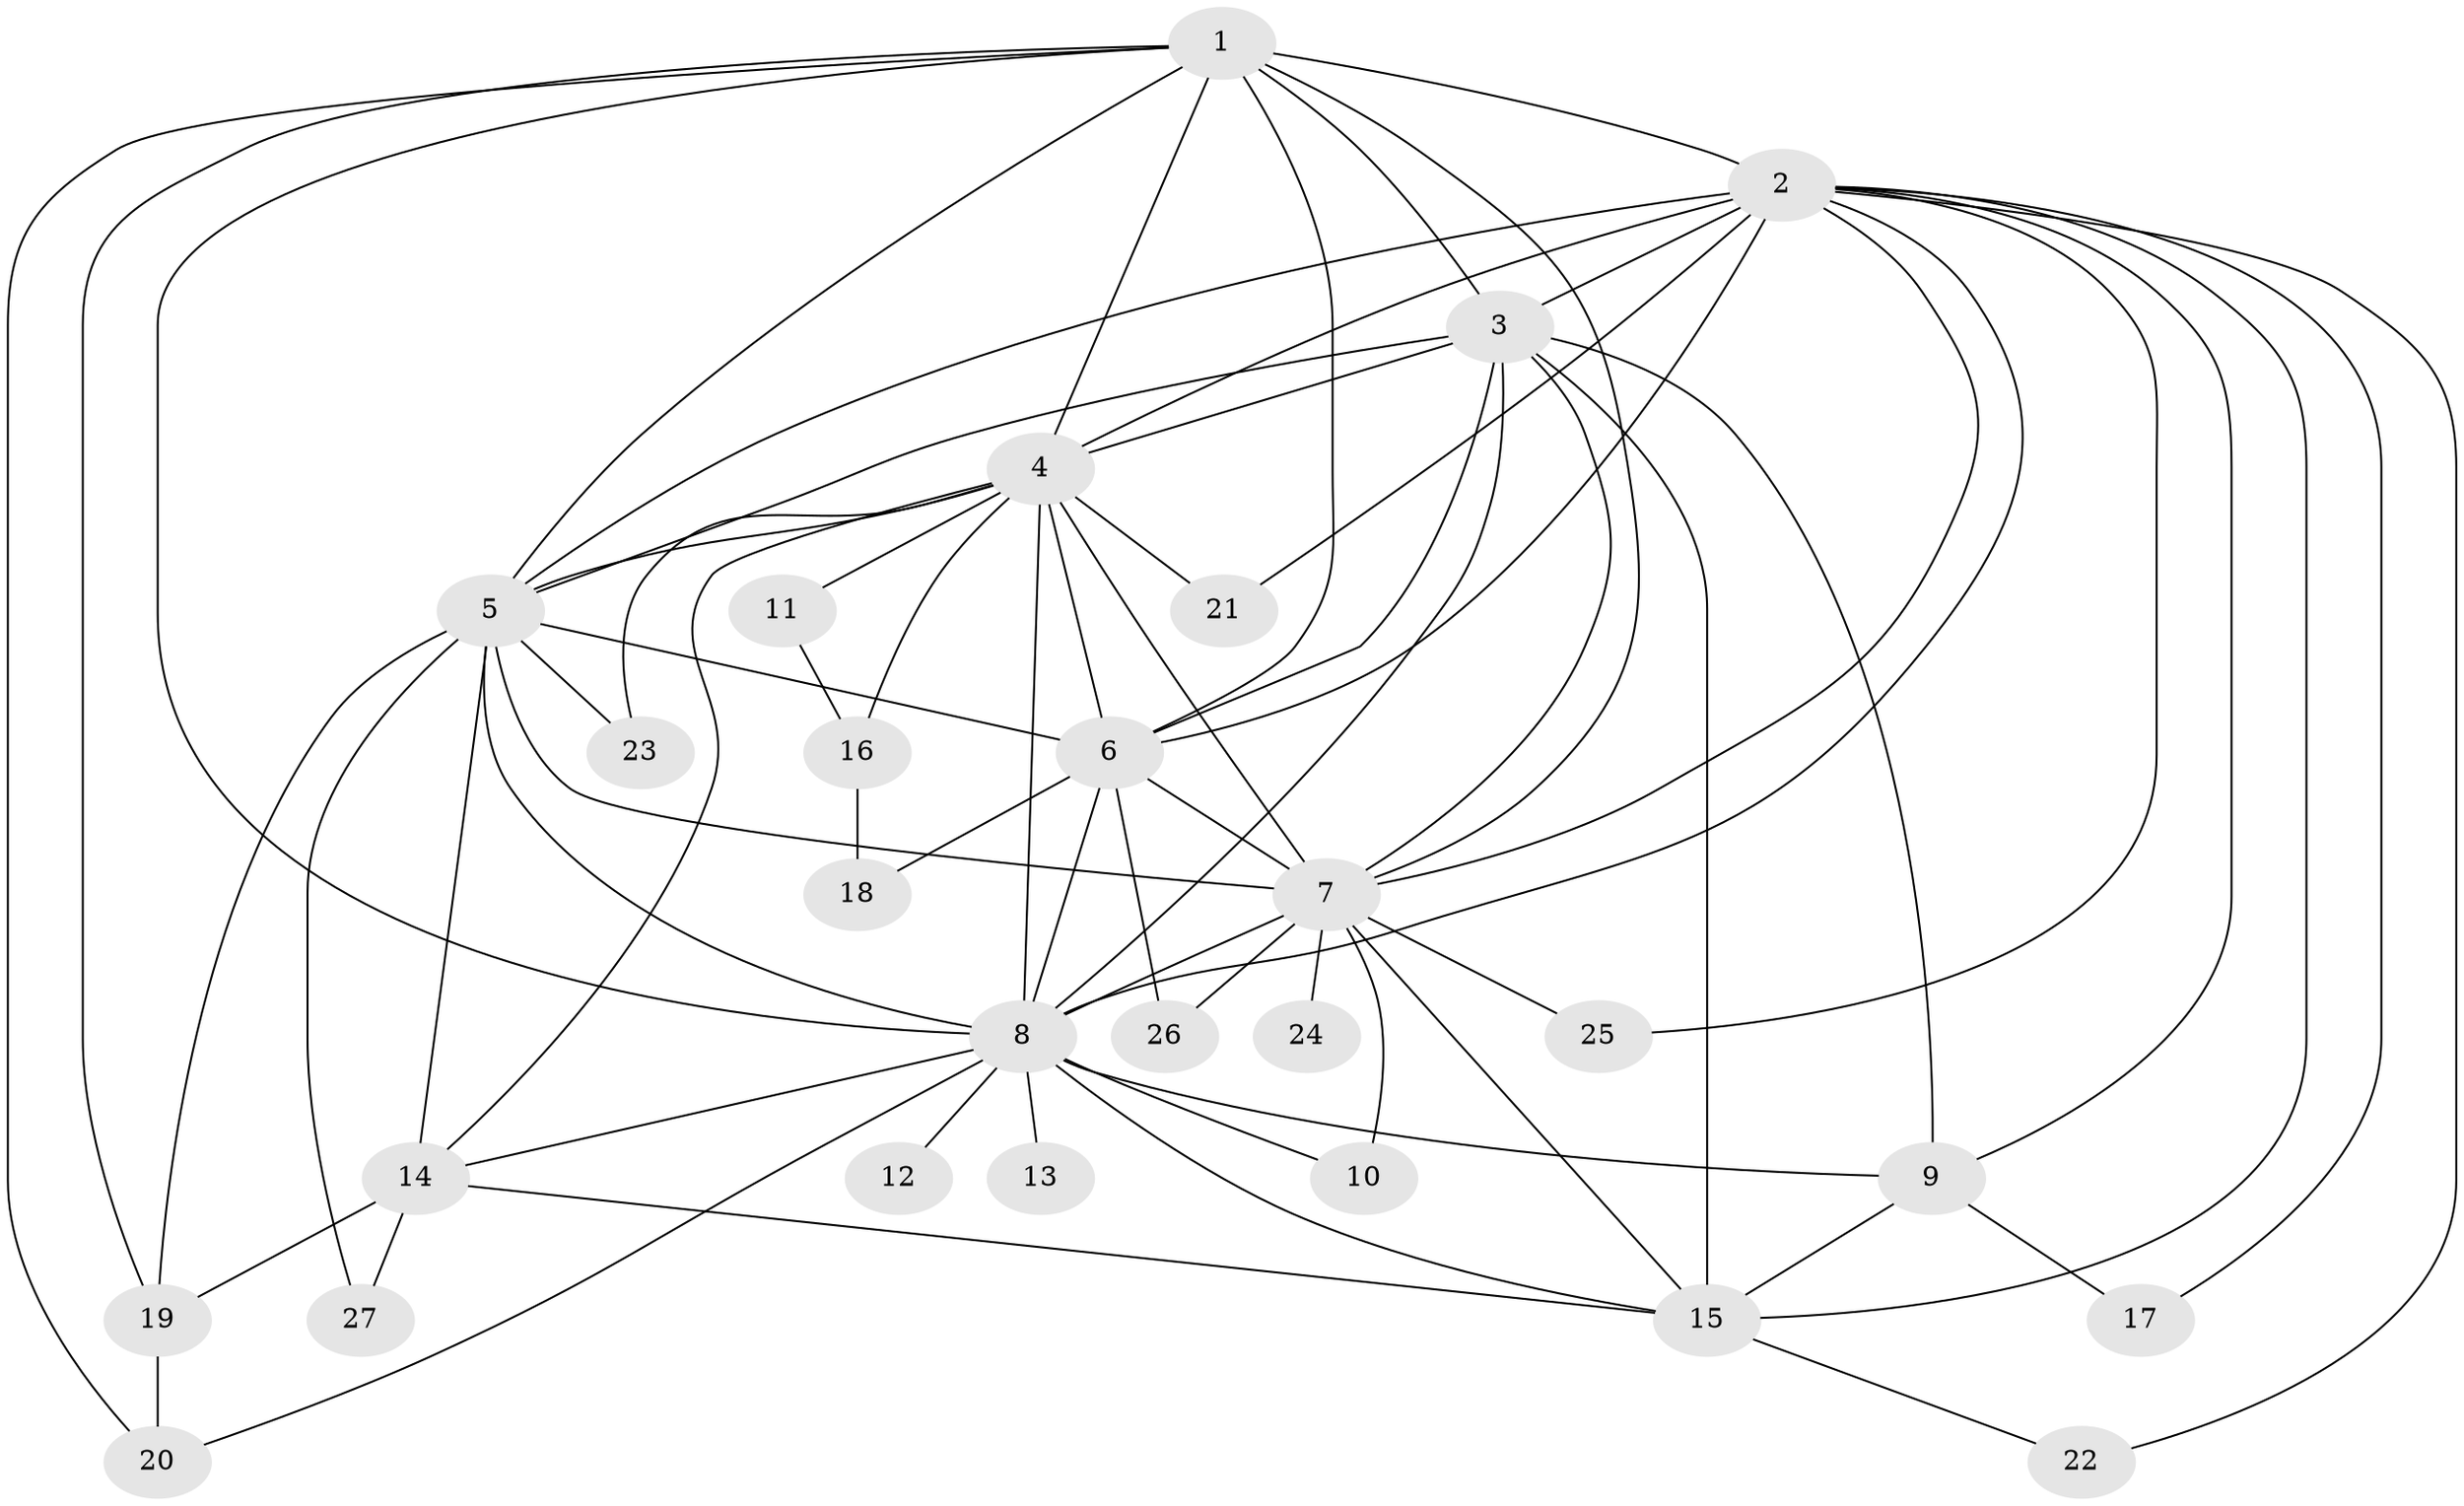 // original degree distribution, {12: 0.03773584905660377, 18: 0.018867924528301886, 14: 0.018867924528301886, 17: 0.018867924528301886, 11: 0.018867924528301886, 16: 0.03773584905660377, 13: 0.018867924528301886, 22: 0.018867924528301886, 2: 0.5471698113207547, 5: 0.03773584905660377, 4: 0.07547169811320754, 3: 0.1320754716981132, 6: 0.018867924528301886}
// Generated by graph-tools (version 1.1) at 2025/35/03/09/25 02:35:07]
// undirected, 27 vertices, 70 edges
graph export_dot {
graph [start="1"]
  node [color=gray90,style=filled];
  1;
  2;
  3;
  4;
  5;
  6;
  7;
  8;
  9;
  10;
  11;
  12;
  13;
  14;
  15;
  16;
  17;
  18;
  19;
  20;
  21;
  22;
  23;
  24;
  25;
  26;
  27;
  1 -- 2 [weight=1.0];
  1 -- 3 [weight=3.0];
  1 -- 4 [weight=2.0];
  1 -- 5 [weight=1.0];
  1 -- 6 [weight=1.0];
  1 -- 7 [weight=1.0];
  1 -- 8 [weight=1.0];
  1 -- 19 [weight=1.0];
  1 -- 20 [weight=1.0];
  2 -- 3 [weight=6.0];
  2 -- 4 [weight=2.0];
  2 -- 5 [weight=1.0];
  2 -- 6 [weight=2.0];
  2 -- 7 [weight=1.0];
  2 -- 8 [weight=1.0];
  2 -- 9 [weight=1.0];
  2 -- 15 [weight=1.0];
  2 -- 17 [weight=1.0];
  2 -- 21 [weight=1.0];
  2 -- 22 [weight=1.0];
  2 -- 25 [weight=1.0];
  3 -- 4 [weight=4.0];
  3 -- 5 [weight=3.0];
  3 -- 6 [weight=3.0];
  3 -- 7 [weight=2.0];
  3 -- 8 [weight=2.0];
  3 -- 9 [weight=5.0];
  3 -- 15 [weight=1.0];
  4 -- 5 [weight=2.0];
  4 -- 6 [weight=2.0];
  4 -- 7 [weight=2.0];
  4 -- 8 [weight=3.0];
  4 -- 11 [weight=2.0];
  4 -- 14 [weight=1.0];
  4 -- 16 [weight=1.0];
  4 -- 21 [weight=1.0];
  4 -- 23 [weight=1.0];
  5 -- 6 [weight=2.0];
  5 -- 7 [weight=1.0];
  5 -- 8 [weight=1.0];
  5 -- 14 [weight=2.0];
  5 -- 19 [weight=1.0];
  5 -- 23 [weight=2.0];
  5 -- 27 [weight=1.0];
  6 -- 7 [weight=1.0];
  6 -- 8 [weight=2.0];
  6 -- 18 [weight=1.0];
  6 -- 26 [weight=1.0];
  7 -- 8 [weight=2.0];
  7 -- 10 [weight=1.0];
  7 -- 15 [weight=1.0];
  7 -- 24 [weight=1.0];
  7 -- 25 [weight=1.0];
  7 -- 26 [weight=1.0];
  8 -- 9 [weight=2.0];
  8 -- 10 [weight=1.0];
  8 -- 12 [weight=1.0];
  8 -- 13 [weight=1.0];
  8 -- 14 [weight=1.0];
  8 -- 15 [weight=1.0];
  8 -- 20 [weight=1.0];
  9 -- 15 [weight=1.0];
  9 -- 17 [weight=1.0];
  11 -- 16 [weight=1.0];
  14 -- 15 [weight=1.0];
  14 -- 19 [weight=1.0];
  14 -- 27 [weight=1.0];
  15 -- 22 [weight=1.0];
  16 -- 18 [weight=1.0];
  19 -- 20 [weight=1.0];
}
